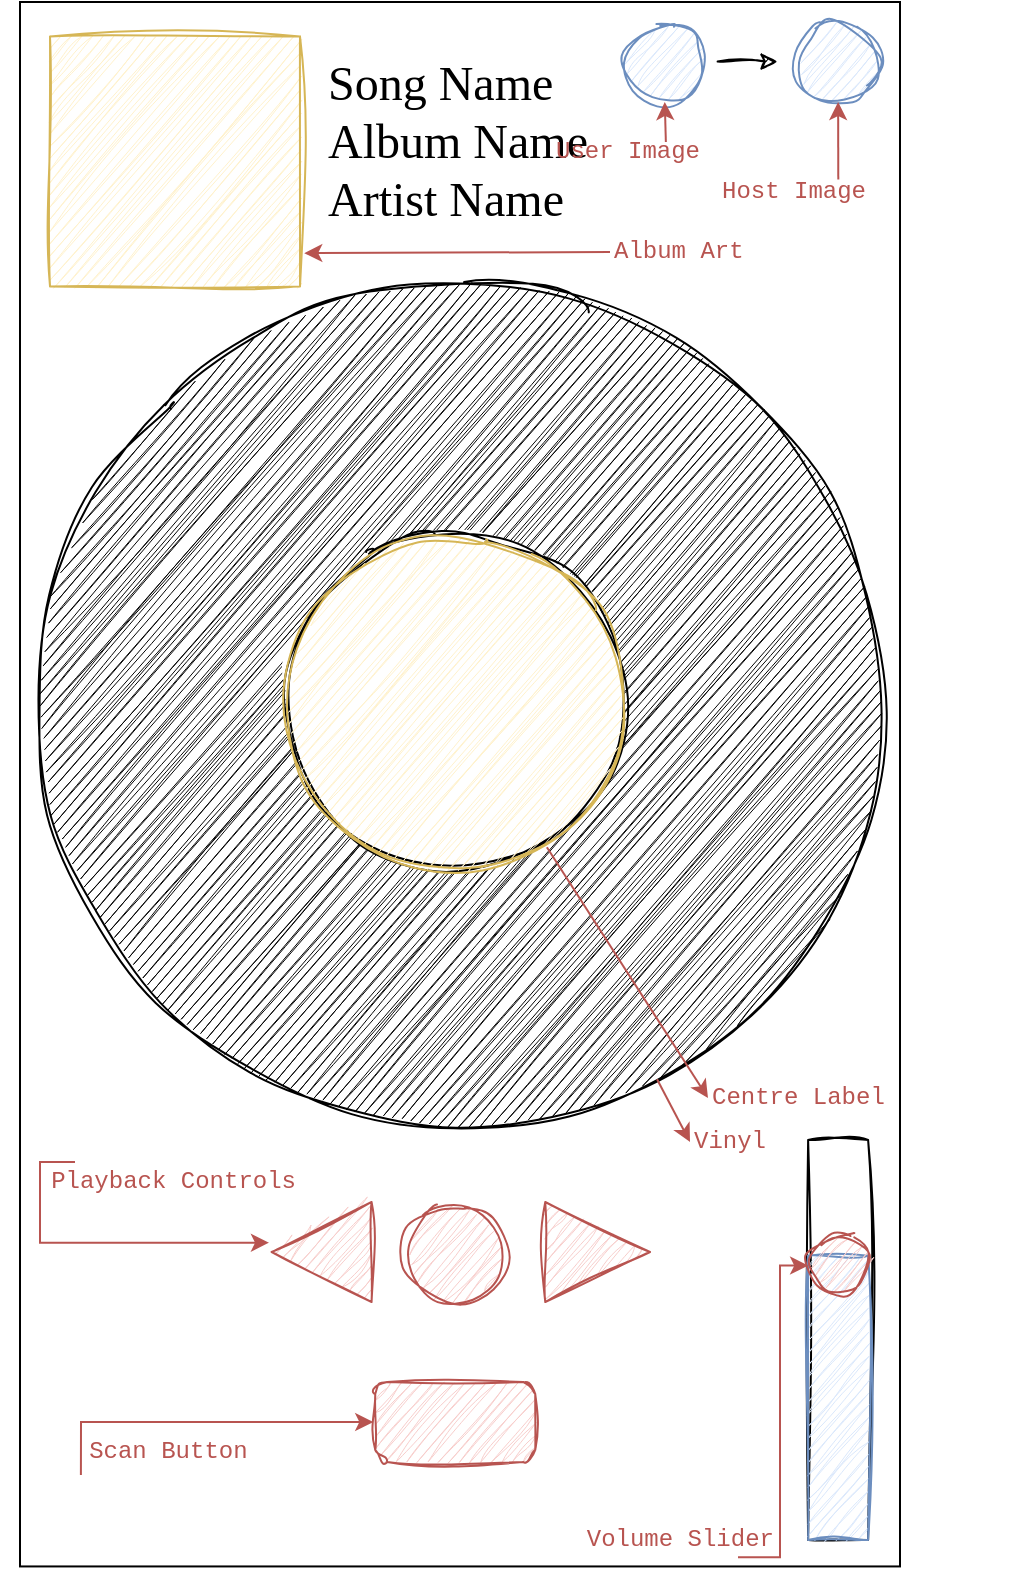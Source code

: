 <mxfile version="26.2.14">
  <diagram name="Page-1" id="BbwpbvS8BRUh1gAscrvs">
    <mxGraphModel dx="2887" dy="1084" grid="1" gridSize="10" guides="1" tooltips="1" connect="1" arrows="1" fold="1" page="1" pageScale="1" pageWidth="850" pageHeight="1100" math="0" shadow="0">
      <root>
        <mxCell id="0" />
        <mxCell id="1" parent="0" />
        <mxCell id="IE3H_PvMWQA-5wgTKLuX-63" value="" style="rounded=0;whiteSpace=wrap;html=1;aspect=fixed;" vertex="1" parent="1">
          <mxGeometry x="-440" y="90" width="440" height="782.22" as="geometry" />
        </mxCell>
        <mxCell id="IE3H_PvMWQA-5wgTKLuX-2" value="" style="ellipse;whiteSpace=wrap;html=1;aspect=fixed;sketch=1;curveFitting=1;jiggle=2;fillColor=#dae8fc;strokeColor=#6c8ebf;" vertex="1" parent="1">
          <mxGeometry x="-50.94" y="100" width="40" height="40" as="geometry" />
        </mxCell>
        <mxCell id="IE3H_PvMWQA-5wgTKLuX-3" value="" style="ellipse;whiteSpace=wrap;html=1;aspect=fixed;sketch=1;curveFitting=1;jiggle=2;fillColor=#060606;" vertex="1" parent="1">
          <mxGeometry x="-431" y="230" width="422.81" height="422.81" as="geometry" />
        </mxCell>
        <mxCell id="IE3H_PvMWQA-5wgTKLuX-4" value="" style="ellipse;whiteSpace=wrap;html=1;aspect=fixed;sketch=1;curveFitting=1;jiggle=2;" vertex="1" parent="1">
          <mxGeometry x="-306.84" y="354.78" width="169.22" height="169.22" as="geometry" />
        </mxCell>
        <mxCell id="IE3H_PvMWQA-5wgTKLuX-6" value="" style="ellipse;whiteSpace=wrap;html=1;aspect=fixed;sketch=1;curveFitting=1;jiggle=2;fillColor=#fff2cc;strokeColor=#d6b656;" vertex="1" parent="1">
          <mxGeometry x="-306.84" y="356.79" width="169.22" height="169.22" as="geometry" />
        </mxCell>
        <mxCell id="IE3H_PvMWQA-5wgTKLuX-22" value="" style="rounded=0;whiteSpace=wrap;html=1;sketch=1;curveFitting=1;jiggle=2;glass=0;shadow=0;" vertex="1" parent="1">
          <mxGeometry x="-45.94" y="659" width="30" height="200" as="geometry" />
        </mxCell>
        <mxCell id="IE3H_PvMWQA-5wgTKLuX-23" value="" style="rounded=0;whiteSpace=wrap;html=1;sketch=1;curveFitting=1;jiggle=2;glass=0;shadow=0;fillColor=#dae8fc;strokeColor=#6c8ebf;" vertex="1" parent="1">
          <mxGeometry x="-45.94" y="716.81" width="30" height="142.18" as="geometry" />
        </mxCell>
        <mxCell id="IE3H_PvMWQA-5wgTKLuX-24" value="" style="ellipse;whiteSpace=wrap;html=1;aspect=fixed;fillColor=#f8cecc;strokeColor=#b85450;sketch=1;curveFitting=1;jiggle=2;" vertex="1" parent="1">
          <mxGeometry x="-45.94" y="706.81" width="30" height="30" as="geometry" />
        </mxCell>
        <mxCell id="IE3H_PvMWQA-5wgTKLuX-30" value="" style="ellipse;whiteSpace=wrap;html=1;aspect=fixed;fillColor=#f8cecc;strokeColor=#b85450;sketch=1;curveFitting=1;jiggle=2;" vertex="1" parent="1">
          <mxGeometry x="-247.37" y="690" width="50" height="50" as="geometry" />
        </mxCell>
        <mxCell id="IE3H_PvMWQA-5wgTKLuX-32" value="" style="triangle;whiteSpace=wrap;html=1;fillColor=#f8cecc;strokeColor=#b85450;sketch=1;curveFitting=1;jiggle=2;" vertex="1" parent="1">
          <mxGeometry x="-177.37" y="690" width="52.38" height="50" as="geometry" />
        </mxCell>
        <mxCell id="IE3H_PvMWQA-5wgTKLuX-33" value="" style="triangle;whiteSpace=wrap;html=1;fillColor=#f8cecc;strokeColor=#b85450;sketch=1;curveFitting=1;jiggle=2;rotation=-180;" vertex="1" parent="1">
          <mxGeometry x="-314.21" y="690" width="50" height="50" as="geometry" />
        </mxCell>
        <mxCell id="IE3H_PvMWQA-5wgTKLuX-34" value="" style="whiteSpace=wrap;html=1;aspect=fixed;sketch=1;curveFitting=1;jiggle=2;fillColor=#fff2cc;strokeColor=#d6b656;" vertex="1" parent="1">
          <mxGeometry x="-425" y="107.19" width="125" height="125" as="geometry" />
        </mxCell>
        <mxCell id="IE3H_PvMWQA-5wgTKLuX-35" value="&lt;div&gt;Song Name&lt;/div&gt;&lt;div&gt;Album Name&lt;/div&gt;&lt;div&gt;Artist Name&lt;/div&gt;" style="text;align=left;verticalAlign=middle;rounded=0;fontFamily=Just Another Hand;fontSource=https%3A%2F%2Ffonts.googleapis.com%2Fcss%3Ffamily%3DJust%2BAnother%2BHand;fontSize=24;fontStyle=0;spacing=4;spacingRight=0;html=1;" vertex="1" parent="1">
          <mxGeometry x="-290" y="145" width="80" height="30" as="geometry" />
        </mxCell>
        <mxCell id="IE3H_PvMWQA-5wgTKLuX-50" style="edgeStyle=orthogonalEdgeStyle;rounded=0;orthogonalLoop=1;jettySize=auto;html=1;entryX=0;entryY=0.5;entryDx=0;entryDy=0;fillColor=#f8cecc;strokeColor=#b85450;" edge="1" parent="1" target="IE3H_PvMWQA-5wgTKLuX-24">
          <mxGeometry relative="1" as="geometry">
            <mxPoint x="-80.999" y="867.61" as="sourcePoint" />
            <Array as="points">
              <mxPoint x="-60" y="868" />
              <mxPoint x="-60" y="722" />
            </Array>
          </mxGeometry>
        </mxCell>
        <mxCell id="IE3H_PvMWQA-5wgTKLuX-48" value="&lt;div align=&quot;right&quot;&gt;Volume Slider&lt;/div&gt;" style="text;html=1;align=right;verticalAlign=middle;whiteSpace=wrap;rounded=0;fontColor=#B85450;fontFamily=Courier New;" vertex="1" parent="1">
          <mxGeometry x="-211.18" y="849" width="150" height="20" as="geometry" />
        </mxCell>
        <mxCell id="IE3H_PvMWQA-5wgTKLuX-51" value="Playback Controls" style="text;html=1;align=right;verticalAlign=middle;whiteSpace=wrap;rounded=0;fontColor=#B85450;fontFamily=Courier New;" vertex="1" parent="1">
          <mxGeometry x="-450.0" y="670" width="150" height="20" as="geometry" />
        </mxCell>
        <mxCell id="IE3H_PvMWQA-5wgTKLuX-52" style="edgeStyle=orthogonalEdgeStyle;rounded=0;orthogonalLoop=1;jettySize=auto;html=1;exitX=0.25;exitY=0;exitDx=0;exitDy=0;entryX=1.026;entryY=0.593;entryDx=0;entryDy=0;entryPerimeter=0;fillColor=#f8cecc;strokeColor=#b85450;" edge="1" parent="1" source="IE3H_PvMWQA-5wgTKLuX-51" target="IE3H_PvMWQA-5wgTKLuX-33">
          <mxGeometry relative="1" as="geometry">
            <mxPoint x="382.58" y="455.08" as="targetPoint" />
            <Array as="points">
              <mxPoint x="-430" y="670" />
              <mxPoint x="-430" y="710" />
            </Array>
          </mxGeometry>
        </mxCell>
        <mxCell id="IE3H_PvMWQA-5wgTKLuX-53" value="Centre Label" style="text;html=1;align=left;verticalAlign=middle;whiteSpace=wrap;rounded=0;fontColor=#B85450;fontFamily=Courier New;" vertex="1" parent="1">
          <mxGeometry x="-96" y="628" width="150" height="20" as="geometry" />
        </mxCell>
        <mxCell id="IE3H_PvMWQA-5wgTKLuX-54" value="" style="endArrow=classic;html=1;rounded=0;entryX=0;entryY=0.5;entryDx=0;entryDy=0;fillColor=#f8cecc;strokeColor=#b85450;" edge="1" parent="1" source="IE3H_PvMWQA-5wgTKLuX-6" target="IE3H_PvMWQA-5wgTKLuX-53">
          <mxGeometry width="50" height="50" relative="1" as="geometry">
            <mxPoint x="-75" y="719.22" as="sourcePoint" />
            <mxPoint x="-25" y="669.22" as="targetPoint" />
          </mxGeometry>
        </mxCell>
        <mxCell id="IE3H_PvMWQA-5wgTKLuX-55" value="Vinyl" style="text;html=1;align=left;verticalAlign=middle;whiteSpace=wrap;rounded=0;fontColor=#B85450;fontFamily=Courier New;" vertex="1" parent="1">
          <mxGeometry x="-105" y="650" width="150" height="20" as="geometry" />
        </mxCell>
        <mxCell id="IE3H_PvMWQA-5wgTKLuX-56" value="" style="endArrow=classic;html=1;rounded=0;entryX=0;entryY=0.5;entryDx=0;entryDy=0;fillColor=#f8cecc;strokeColor=#b85450;" edge="1" parent="1" source="IE3H_PvMWQA-5wgTKLuX-3" target="IE3H_PvMWQA-5wgTKLuX-55">
          <mxGeometry width="50" height="50" relative="1" as="geometry">
            <mxPoint x="-115" y="729.22" as="sourcePoint" />
            <mxPoint x="-65" y="679.22" as="targetPoint" />
          </mxGeometry>
        </mxCell>
        <mxCell id="IE3H_PvMWQA-5wgTKLuX-66" value="Album Art" style="text;html=1;align=left;verticalAlign=middle;whiteSpace=wrap;rounded=0;fontColor=#B85450;fontFamily=Courier New;" vertex="1" parent="1">
          <mxGeometry x="-145" y="205" width="150" height="20" as="geometry" />
        </mxCell>
        <mxCell id="IE3H_PvMWQA-5wgTKLuX-67" value="" style="endArrow=none;html=1;rounded=0;exitX=1.017;exitY=0.867;exitDx=0;exitDy=0;exitPerimeter=0;entryX=0;entryY=0.5;entryDx=0;entryDy=0;fillColor=#f8cecc;strokeColor=#b85450;startFill=1;startArrow=classic;" edge="1" parent="1" source="IE3H_PvMWQA-5wgTKLuX-34" target="IE3H_PvMWQA-5wgTKLuX-66">
          <mxGeometry width="50" height="50" relative="1" as="geometry">
            <mxPoint x="-250" y="220" as="sourcePoint" />
            <mxPoint x="-200" y="170" as="targetPoint" />
          </mxGeometry>
        </mxCell>
        <mxCell id="IE3H_PvMWQA-5wgTKLuX-69" value="" style="rounded=1;whiteSpace=wrap;html=1;fillColor=#f8cecc;strokeColor=#b85450;sketch=1;curveFitting=1;jiggle=2;" vertex="1" parent="1">
          <mxGeometry x="-262.37" y="780" width="80" height="40" as="geometry" />
        </mxCell>
        <mxCell id="IE3H_PvMWQA-5wgTKLuX-70" value="Scan Button&amp;nbsp; &amp;nbsp; &amp;nbsp;&amp;nbsp;" style="text;html=1;align=right;verticalAlign=middle;whiteSpace=wrap;rounded=0;fontColor=#B85450;fontFamily=Courier New;" vertex="1" parent="1">
          <mxGeometry x="-431.0" y="805" width="150" height="20" as="geometry" />
        </mxCell>
        <mxCell id="IE3H_PvMWQA-5wgTKLuX-71" style="edgeStyle=orthogonalEdgeStyle;rounded=0;orthogonalLoop=1;jettySize=auto;html=1;exitX=0.143;exitY=1.074;exitDx=0;exitDy=0;entryX=1.026;entryY=0.593;entryDx=0;entryDy=0;entryPerimeter=0;fillColor=#f8cecc;strokeColor=#b85450;exitPerimeter=0;" edge="1" parent="1" source="IE3H_PvMWQA-5wgTKLuX-70">
          <mxGeometry relative="1" as="geometry">
            <mxPoint x="-263.37" y="800" as="targetPoint" />
            <Array as="points">
              <mxPoint x="-409" y="800" />
            </Array>
          </mxGeometry>
        </mxCell>
        <mxCell id="IE3H_PvMWQA-5wgTKLuX-72" value="" style="ellipse;whiteSpace=wrap;html=1;aspect=fixed;sketch=1;curveFitting=1;jiggle=2;fillColor=#dae8fc;strokeColor=#6c8ebf;" vertex="1" parent="1">
          <mxGeometry x="-137.62" y="100" width="40" height="40" as="geometry" />
        </mxCell>
        <mxCell id="IE3H_PvMWQA-5wgTKLuX-73" value="" style="endArrow=classic;html=1;rounded=0;sketch=1;curveFitting=1;jiggle=2;" edge="1" parent="1">
          <mxGeometry width="50" height="50" relative="1" as="geometry">
            <mxPoint x="-91.18" y="119.8" as="sourcePoint" />
            <mxPoint x="-61.18" y="119.8" as="targetPoint" />
          </mxGeometry>
        </mxCell>
        <mxCell id="IE3H_PvMWQA-5wgTKLuX-74" value="User Image" style="text;html=1;align=left;verticalAlign=middle;whiteSpace=wrap;rounded=0;fontColor=#B85450;fontFamily=Courier New;" vertex="1" parent="1">
          <mxGeometry x="-174.37" y="155" width="150" height="20" as="geometry" />
        </mxCell>
        <mxCell id="IE3H_PvMWQA-5wgTKLuX-75" value="Host Image" style="text;html=1;align=left;verticalAlign=middle;whiteSpace=wrap;rounded=0;fontColor=#B85450;fontFamily=Courier New;" vertex="1" parent="1">
          <mxGeometry x="-91" y="175" width="150" height="20" as="geometry" />
        </mxCell>
        <mxCell id="IE3H_PvMWQA-5wgTKLuX-76" value="" style="endArrow=classic;html=1;rounded=0;exitX=0.382;exitY=0.25;exitDx=0;exitDy=0;entryX=0.5;entryY=1;entryDx=0;entryDy=0;exitPerimeter=0;fillColor=#f8cecc;strokeColor=#b85450;" edge="1" parent="1" source="IE3H_PvMWQA-5wgTKLuX-74" target="IE3H_PvMWQA-5wgTKLuX-72">
          <mxGeometry width="50" height="50" relative="1" as="geometry">
            <mxPoint x="-60" y="170" as="sourcePoint" />
            <mxPoint x="-10" y="120" as="targetPoint" />
          </mxGeometry>
        </mxCell>
        <mxCell id="IE3H_PvMWQA-5wgTKLuX-77" value="" style="endArrow=classic;html=1;rounded=0;entryX=0.5;entryY=1;entryDx=0;entryDy=0;exitX=0.401;exitY=0.186;exitDx=0;exitDy=0;exitPerimeter=0;fillColor=#f8cecc;strokeColor=#b85450;" edge="1" parent="1" source="IE3H_PvMWQA-5wgTKLuX-75" target="IE3H_PvMWQA-5wgTKLuX-2">
          <mxGeometry width="50" height="50" relative="1" as="geometry">
            <mxPoint x="30" y="170" as="sourcePoint" />
            <mxPoint x="80" y="120" as="targetPoint" />
          </mxGeometry>
        </mxCell>
      </root>
    </mxGraphModel>
  </diagram>
</mxfile>
